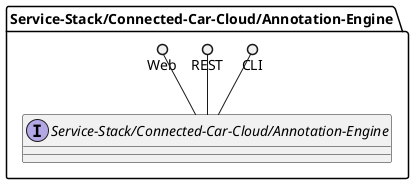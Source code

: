 @startuml

package "Service-Stack/Connected-Car-Cloud/Annotation-Engine" {
    interface "Service-Stack/Connected-Car-Cloud/Annotation-Engine" {

    }
    CLI ()-- "Service-Stack/Connected-Car-Cloud/Annotation-Engine"
    REST ()-- "Service-Stack/Connected-Car-Cloud/Annotation-Engine"
    Web ()-- "Service-Stack/Connected-Car-Cloud/Annotation-Engine"

}


@enduml
